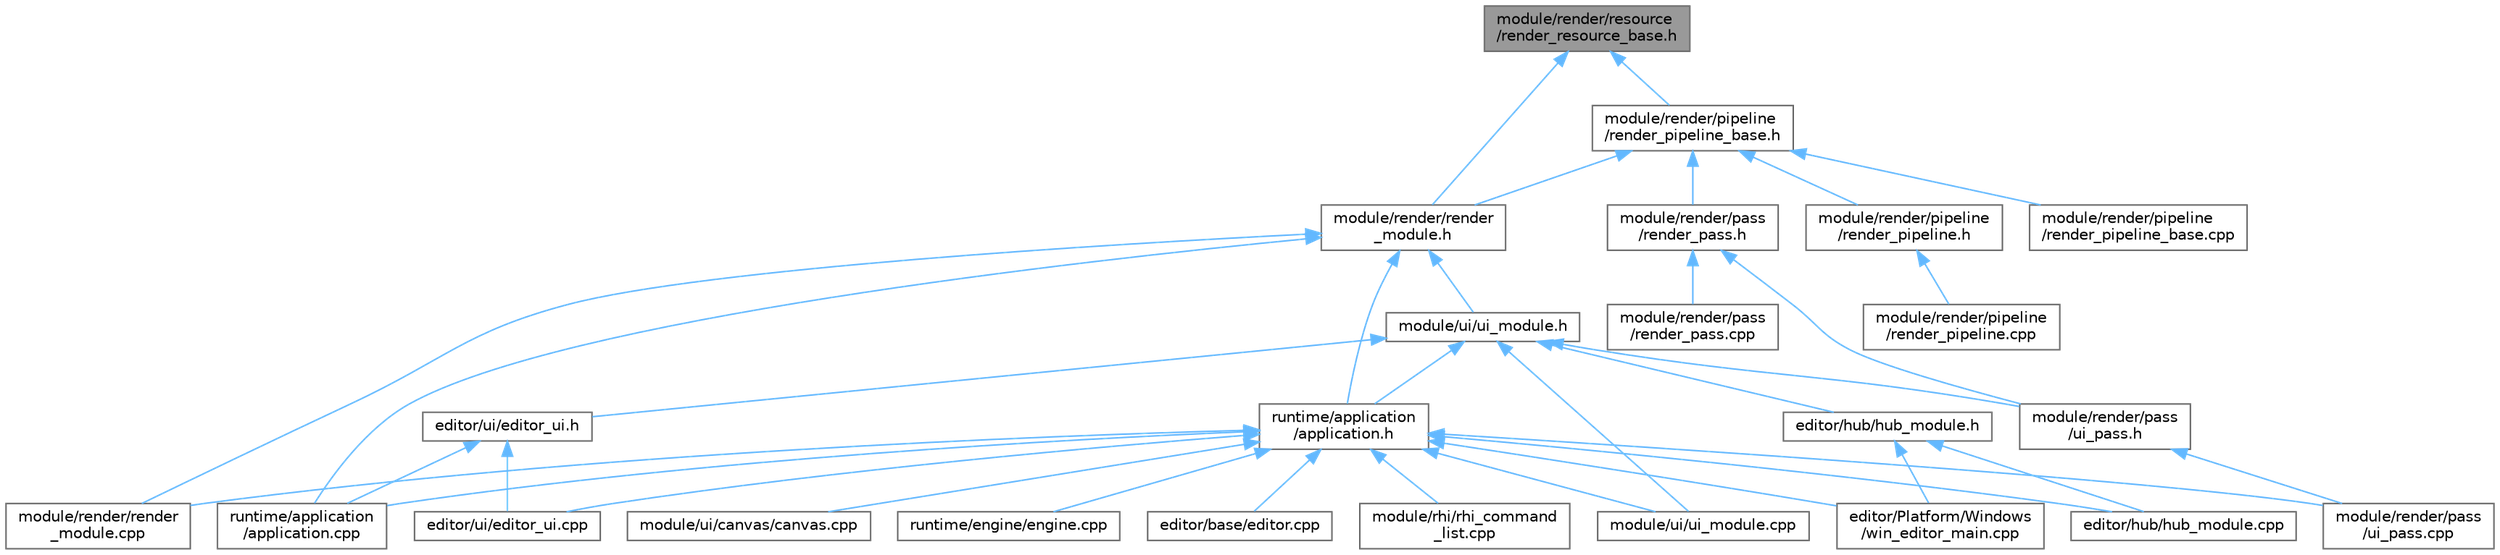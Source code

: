 digraph "module/render/resource/render_resource_base.h"
{
 // LATEX_PDF_SIZE
  bgcolor="transparent";
  edge [fontname=Helvetica,fontsize=10,labelfontname=Helvetica,labelfontsize=10];
  node [fontname=Helvetica,fontsize=10,shape=box,height=0.2,width=0.4];
  Node1 [id="Node000001",label="module/render/resource\l/render_resource_base.h",height=0.2,width=0.4,color="gray40", fillcolor="grey60", style="filled", fontcolor="black",tooltip=" "];
  Node1 -> Node2 [id="edge35_Node000001_Node000002",dir="back",color="steelblue1",style="solid",tooltip=" "];
  Node2 [id="Node000002",label="module/render/pipeline\l/render_pipeline_base.h",height=0.2,width=0.4,color="grey40", fillcolor="white", style="filled",URL="$render__pipeline__base_8h.html",tooltip=" "];
  Node2 -> Node3 [id="edge36_Node000002_Node000003",dir="back",color="steelblue1",style="solid",tooltip=" "];
  Node3 [id="Node000003",label="module/render/pass\l/render_pass.h",height=0.2,width=0.4,color="grey40", fillcolor="white", style="filled",URL="$render__pass_8h.html",tooltip=" "];
  Node3 -> Node4 [id="edge37_Node000003_Node000004",dir="back",color="steelblue1",style="solid",tooltip=" "];
  Node4 [id="Node000004",label="module/render/pass\l/render_pass.cpp",height=0.2,width=0.4,color="grey40", fillcolor="white", style="filled",URL="$render__pass_8cpp.html",tooltip=" "];
  Node3 -> Node5 [id="edge38_Node000003_Node000005",dir="back",color="steelblue1",style="solid",tooltip=" "];
  Node5 [id="Node000005",label="module/render/pass\l/ui_pass.h",height=0.2,width=0.4,color="grey40", fillcolor="white", style="filled",URL="$ui__pass_8h.html",tooltip=" "];
  Node5 -> Node6 [id="edge39_Node000005_Node000006",dir="back",color="steelblue1",style="solid",tooltip=" "];
  Node6 [id="Node000006",label="module/render/pass\l/ui_pass.cpp",height=0.2,width=0.4,color="grey40", fillcolor="white", style="filled",URL="$ui__pass_8cpp.html",tooltip=" "];
  Node2 -> Node7 [id="edge40_Node000002_Node000007",dir="back",color="steelblue1",style="solid",tooltip=" "];
  Node7 [id="Node000007",label="module/render/pipeline\l/render_pipeline.h",height=0.2,width=0.4,color="grey40", fillcolor="white", style="filled",URL="$render__pipeline_8h.html",tooltip=" "];
  Node7 -> Node8 [id="edge41_Node000007_Node000008",dir="back",color="steelblue1",style="solid",tooltip=" "];
  Node8 [id="Node000008",label="module/render/pipeline\l/render_pipeline.cpp",height=0.2,width=0.4,color="grey40", fillcolor="white", style="filled",URL="$render__pipeline_8cpp.html",tooltip=" "];
  Node2 -> Node9 [id="edge42_Node000002_Node000009",dir="back",color="steelblue1",style="solid",tooltip=" "];
  Node9 [id="Node000009",label="module/render/pipeline\l/render_pipeline_base.cpp",height=0.2,width=0.4,color="grey40", fillcolor="white", style="filled",URL="$render__pipeline__base_8cpp.html",tooltip=" "];
  Node2 -> Node10 [id="edge43_Node000002_Node000010",dir="back",color="steelblue1",style="solid",tooltip=" "];
  Node10 [id="Node000010",label="module/render/render\l_module.h",height=0.2,width=0.4,color="grey40", fillcolor="white", style="filled",URL="$render__module_8h.html",tooltip=" "];
  Node10 -> Node11 [id="edge44_Node000010_Node000011",dir="back",color="steelblue1",style="solid",tooltip=" "];
  Node11 [id="Node000011",label="module/render/render\l_module.cpp",height=0.2,width=0.4,color="grey40", fillcolor="white", style="filled",URL="$render__module_8cpp.html",tooltip=" "];
  Node10 -> Node12 [id="edge45_Node000010_Node000012",dir="back",color="steelblue1",style="solid",tooltip=" "];
  Node12 [id="Node000012",label="module/ui/ui_module.h",height=0.2,width=0.4,color="grey40", fillcolor="white", style="filled",URL="$ui__module_8h.html",tooltip=" "];
  Node12 -> Node13 [id="edge46_Node000012_Node000013",dir="back",color="steelblue1",style="solid",tooltip=" "];
  Node13 [id="Node000013",label="editor/hub/hub_module.h",height=0.2,width=0.4,color="grey40", fillcolor="white", style="filled",URL="$hub__module_8h.html",tooltip=" "];
  Node13 -> Node14 [id="edge47_Node000013_Node000014",dir="back",color="steelblue1",style="solid",tooltip=" "];
  Node14 [id="Node000014",label="editor/Platform/Windows\l/win_editor_main.cpp",height=0.2,width=0.4,color="grey40", fillcolor="white", style="filled",URL="$win__editor__main_8cpp.html",tooltip=" "];
  Node13 -> Node15 [id="edge48_Node000013_Node000015",dir="back",color="steelblue1",style="solid",tooltip=" "];
  Node15 [id="Node000015",label="editor/hub/hub_module.cpp",height=0.2,width=0.4,color="grey40", fillcolor="white", style="filled",URL="$hub__module_8cpp.html",tooltip=" "];
  Node12 -> Node16 [id="edge49_Node000012_Node000016",dir="back",color="steelblue1",style="solid",tooltip=" "];
  Node16 [id="Node000016",label="editor/ui/editor_ui.h",height=0.2,width=0.4,color="grey40", fillcolor="white", style="filled",URL="$editor__ui_8h.html",tooltip=" "];
  Node16 -> Node17 [id="edge50_Node000016_Node000017",dir="back",color="steelblue1",style="solid",tooltip=" "];
  Node17 [id="Node000017",label="editor/ui/editor_ui.cpp",height=0.2,width=0.4,color="grey40", fillcolor="white", style="filled",URL="$editor__ui_8cpp.html",tooltip=" "];
  Node16 -> Node18 [id="edge51_Node000016_Node000018",dir="back",color="steelblue1",style="solid",tooltip=" "];
  Node18 [id="Node000018",label="runtime/application\l/application.cpp",height=0.2,width=0.4,color="grey40", fillcolor="white", style="filled",URL="$application_8cpp.html",tooltip=" "];
  Node12 -> Node5 [id="edge52_Node000012_Node000005",dir="back",color="steelblue1",style="solid",tooltip=" "];
  Node12 -> Node19 [id="edge53_Node000012_Node000019",dir="back",color="steelblue1",style="solid",tooltip=" "];
  Node19 [id="Node000019",label="module/ui/ui_module.cpp",height=0.2,width=0.4,color="grey40", fillcolor="white", style="filled",URL="$ui__module_8cpp.html",tooltip=" "];
  Node12 -> Node20 [id="edge54_Node000012_Node000020",dir="back",color="steelblue1",style="solid",tooltip=" "];
  Node20 [id="Node000020",label="runtime/application\l/application.h",height=0.2,width=0.4,color="grey40", fillcolor="white", style="filled",URL="$application_8h.html",tooltip=" "];
  Node20 -> Node14 [id="edge55_Node000020_Node000014",dir="back",color="steelblue1",style="solid",tooltip=" "];
  Node20 -> Node21 [id="edge56_Node000020_Node000021",dir="back",color="steelblue1",style="solid",tooltip=" "];
  Node21 [id="Node000021",label="editor/base/editor.cpp",height=0.2,width=0.4,color="grey40", fillcolor="white", style="filled",URL="$editor_8cpp.html",tooltip=" "];
  Node20 -> Node15 [id="edge57_Node000020_Node000015",dir="back",color="steelblue1",style="solid",tooltip=" "];
  Node20 -> Node17 [id="edge58_Node000020_Node000017",dir="back",color="steelblue1",style="solid",tooltip=" "];
  Node20 -> Node6 [id="edge59_Node000020_Node000006",dir="back",color="steelblue1",style="solid",tooltip=" "];
  Node20 -> Node11 [id="edge60_Node000020_Node000011",dir="back",color="steelblue1",style="solid",tooltip=" "];
  Node20 -> Node22 [id="edge61_Node000020_Node000022",dir="back",color="steelblue1",style="solid",tooltip=" "];
  Node22 [id="Node000022",label="module/rhi/rhi_command\l_list.cpp",height=0.2,width=0.4,color="grey40", fillcolor="white", style="filled",URL="$rhi__command__list_8cpp.html",tooltip=" "];
  Node20 -> Node23 [id="edge62_Node000020_Node000023",dir="back",color="steelblue1",style="solid",tooltip=" "];
  Node23 [id="Node000023",label="module/ui/canvas/canvas.cpp",height=0.2,width=0.4,color="grey40", fillcolor="white", style="filled",URL="$canvas_8cpp.html",tooltip=" "];
  Node20 -> Node19 [id="edge63_Node000020_Node000019",dir="back",color="steelblue1",style="solid",tooltip=" "];
  Node20 -> Node18 [id="edge64_Node000020_Node000018",dir="back",color="steelblue1",style="solid",tooltip=" "];
  Node20 -> Node24 [id="edge65_Node000020_Node000024",dir="back",color="steelblue1",style="solid",tooltip=" "];
  Node24 [id="Node000024",label="runtime/engine/engine.cpp",height=0.2,width=0.4,color="grey40", fillcolor="white", style="filled",URL="$engine_8cpp.html",tooltip=" "];
  Node10 -> Node18 [id="edge66_Node000010_Node000018",dir="back",color="steelblue1",style="solid",tooltip=" "];
  Node10 -> Node20 [id="edge67_Node000010_Node000020",dir="back",color="steelblue1",style="solid",tooltip=" "];
  Node1 -> Node10 [id="edge68_Node000001_Node000010",dir="back",color="steelblue1",style="solid",tooltip=" "];
}
